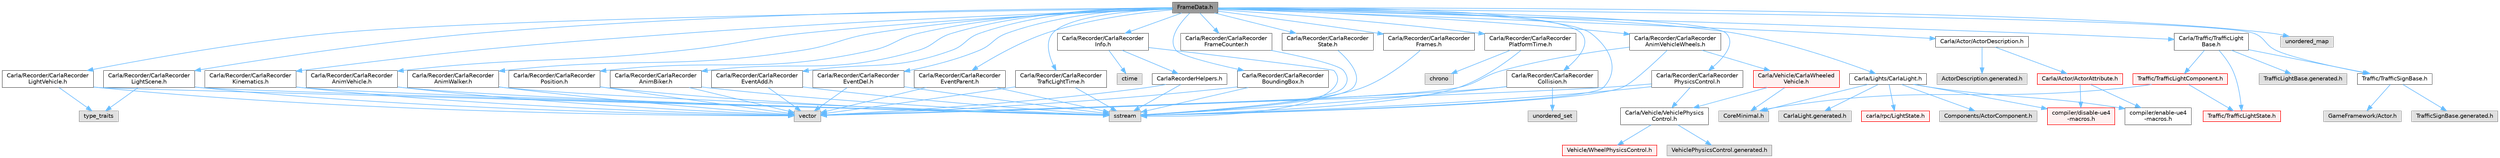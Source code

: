 digraph "FrameData.h"
{
 // INTERACTIVE_SVG=YES
 // LATEX_PDF_SIZE
  bgcolor="transparent";
  edge [fontname=Helvetica,fontsize=10,labelfontname=Helvetica,labelfontsize=10];
  node [fontname=Helvetica,fontsize=10,shape=box,height=0.2,width=0.4];
  Node1 [id="Node000001",label="FrameData.h",height=0.2,width=0.4,color="gray40", fillcolor="grey60", style="filled", fontcolor="black",tooltip=" "];
  Node1 -> Node2 [id="edge1_Node000001_Node000002",color="steelblue1",style="solid",tooltip=" "];
  Node2 [id="Node000002",label="Carla/Recorder/CarlaRecorder\lTraficLightTime.h",height=0.2,width=0.4,color="grey40", fillcolor="white", style="filled",URL="$d0/de7/CarlaRecorderTraficLightTime_8h.html",tooltip=" "];
  Node2 -> Node3 [id="edge2_Node000002_Node000003",color="steelblue1",style="solid",tooltip=" "];
  Node3 [id="Node000003",label="sstream",height=0.2,width=0.4,color="grey60", fillcolor="#E0E0E0", style="filled",tooltip=" "];
  Node2 -> Node4 [id="edge3_Node000002_Node000004",color="steelblue1",style="solid",tooltip=" "];
  Node4 [id="Node000004",label="vector",height=0.2,width=0.4,color="grey60", fillcolor="#E0E0E0", style="filled",tooltip=" "];
  Node1 -> Node5 [id="edge4_Node000001_Node000005",color="steelblue1",style="solid",tooltip=" "];
  Node5 [id="Node000005",label="Carla/Recorder/CarlaRecorder\lPhysicsControl.h",height=0.2,width=0.4,color="grey40", fillcolor="white", style="filled",URL="$d3/d34/CarlaRecorderPhysicsControl_8h.html",tooltip=" "];
  Node5 -> Node3 [id="edge5_Node000005_Node000003",color="steelblue1",style="solid",tooltip=" "];
  Node5 -> Node4 [id="edge6_Node000005_Node000004",color="steelblue1",style="solid",tooltip=" "];
  Node5 -> Node6 [id="edge7_Node000005_Node000006",color="steelblue1",style="solid",tooltip=" "];
  Node6 [id="Node000006",label="Carla/Vehicle/VehiclePhysics\lControl.h",height=0.2,width=0.4,color="grey40", fillcolor="white", style="filled",URL="$d3/d90/Unreal_2CarlaUE4_2Plugins_2Carla_2Source_2Carla_2Vehicle_2VehiclePhysicsControl_8h.html",tooltip=" "];
  Node6 -> Node7 [id="edge8_Node000006_Node000007",color="steelblue1",style="solid",tooltip=" "];
  Node7 [id="Node000007",label="Vehicle/WheelPhysicsControl.h",height=0.2,width=0.4,color="red", fillcolor="#FFF0F0", style="filled",URL="$dd/d7d/Unreal_2CarlaUE4_2Plugins_2Carla_2Source_2Carla_2Vehicle_2WheelPhysicsControl_8h.html",tooltip=" "];
  Node6 -> Node9 [id="edge9_Node000006_Node000009",color="steelblue1",style="solid",tooltip=" "];
  Node9 [id="Node000009",label="VehiclePhysicsControl.generated.h",height=0.2,width=0.4,color="grey60", fillcolor="#E0E0E0", style="filled",tooltip=" "];
  Node1 -> Node10 [id="edge10_Node000001_Node000010",color="steelblue1",style="solid",tooltip=" "];
  Node10 [id="Node000010",label="Carla/Recorder/CarlaRecorder\lPlatformTime.h",height=0.2,width=0.4,color="grey40", fillcolor="white", style="filled",URL="$d0/de8/CarlaRecorderPlatformTime_8h.html",tooltip=" "];
  Node10 -> Node3 [id="edge11_Node000010_Node000003",color="steelblue1",style="solid",tooltip=" "];
  Node10 -> Node11 [id="edge12_Node000010_Node000011",color="steelblue1",style="solid",tooltip=" "];
  Node11 [id="Node000011",label="chrono",height=0.2,width=0.4,color="grey60", fillcolor="#E0E0E0", style="filled",tooltip=" "];
  Node1 -> Node12 [id="edge13_Node000001_Node000012",color="steelblue1",style="solid",tooltip=" "];
  Node12 [id="Node000012",label="Carla/Recorder/CarlaRecorder\lBoundingBox.h",height=0.2,width=0.4,color="grey40", fillcolor="white", style="filled",URL="$d1/deb/CarlaRecorderBoundingBox_8h.html",tooltip=" "];
  Node12 -> Node3 [id="edge14_Node000012_Node000003",color="steelblue1",style="solid",tooltip=" "];
  Node12 -> Node4 [id="edge15_Node000012_Node000004",color="steelblue1",style="solid",tooltip=" "];
  Node1 -> Node13 [id="edge16_Node000001_Node000013",color="steelblue1",style="solid",tooltip=" "];
  Node13 [id="Node000013",label="Carla/Recorder/CarlaRecorder\lKinematics.h",height=0.2,width=0.4,color="grey40", fillcolor="white", style="filled",URL="$d1/de3/CarlaRecorderKinematics_8h.html",tooltip=" "];
  Node13 -> Node3 [id="edge17_Node000013_Node000003",color="steelblue1",style="solid",tooltip=" "];
  Node13 -> Node4 [id="edge18_Node000013_Node000004",color="steelblue1",style="solid",tooltip=" "];
  Node1 -> Node14 [id="edge19_Node000001_Node000014",color="steelblue1",style="solid",tooltip=" "];
  Node14 [id="Node000014",label="Carla/Recorder/CarlaRecorder\lLightScene.h",height=0.2,width=0.4,color="grey40", fillcolor="white", style="filled",URL="$d9/dc8/CarlaRecorderLightScene_8h.html",tooltip=" "];
  Node14 -> Node3 [id="edge20_Node000014_Node000003",color="steelblue1",style="solid",tooltip=" "];
  Node14 -> Node4 [id="edge21_Node000014_Node000004",color="steelblue1",style="solid",tooltip=" "];
  Node14 -> Node15 [id="edge22_Node000014_Node000015",color="steelblue1",style="solid",tooltip=" "];
  Node15 [id="Node000015",label="type_traits",height=0.2,width=0.4,color="grey60", fillcolor="#E0E0E0", style="filled",tooltip=" "];
  Node1 -> Node16 [id="edge23_Node000001_Node000016",color="steelblue1",style="solid",tooltip=" "];
  Node16 [id="Node000016",label="Carla/Recorder/CarlaRecorder\lLightVehicle.h",height=0.2,width=0.4,color="grey40", fillcolor="white", style="filled",URL="$de/da8/CarlaRecorderLightVehicle_8h.html",tooltip=" "];
  Node16 -> Node3 [id="edge24_Node000016_Node000003",color="steelblue1",style="solid",tooltip=" "];
  Node16 -> Node4 [id="edge25_Node000016_Node000004",color="steelblue1",style="solid",tooltip=" "];
  Node16 -> Node15 [id="edge26_Node000016_Node000015",color="steelblue1",style="solid",tooltip=" "];
  Node1 -> Node17 [id="edge27_Node000001_Node000017",color="steelblue1",style="solid",tooltip=" "];
  Node17 [id="Node000017",label="Carla/Recorder/CarlaRecorder\lAnimVehicle.h",height=0.2,width=0.4,color="grey40", fillcolor="white", style="filled",URL="$d6/d44/CarlaRecorderAnimVehicle_8h.html",tooltip=" "];
  Node17 -> Node3 [id="edge28_Node000017_Node000003",color="steelblue1",style="solid",tooltip=" "];
  Node17 -> Node4 [id="edge29_Node000017_Node000004",color="steelblue1",style="solid",tooltip=" "];
  Node1 -> Node18 [id="edge30_Node000001_Node000018",color="steelblue1",style="solid",tooltip=" "];
  Node18 [id="Node000018",label="Carla/Recorder/CarlaRecorder\lAnimVehicleWheels.h",height=0.2,width=0.4,color="grey40", fillcolor="white", style="filled",URL="$d0/d5c/CarlaRecorderAnimVehicleWheels_8h.html",tooltip=" "];
  Node18 -> Node3 [id="edge31_Node000018_Node000003",color="steelblue1",style="solid",tooltip=" "];
  Node18 -> Node4 [id="edge32_Node000018_Node000004",color="steelblue1",style="solid",tooltip=" "];
  Node18 -> Node19 [id="edge33_Node000018_Node000019",color="steelblue1",style="solid",tooltip=" "];
  Node19 [id="Node000019",label="Carla/Vehicle/CarlaWheeled\lVehicle.h",height=0.2,width=0.4,color="red", fillcolor="#FFF0F0", style="filled",URL="$d3/d00/CarlaWheeledVehicle_8h.html",tooltip=" "];
  Node19 -> Node6 [id="edge34_Node000019_Node000006",color="steelblue1",style="solid",tooltip=" "];
  Node19 -> Node39 [id="edge35_Node000019_Node000039",color="steelblue1",style="solid",tooltip=" "];
  Node39 [id="Node000039",label="CoreMinimal.h",height=0.2,width=0.4,color="grey60", fillcolor="#E0E0E0", style="filled",tooltip=" "];
  Node1 -> Node56 [id="edge36_Node000001_Node000056",color="steelblue1",style="solid",tooltip=" "];
  Node56 [id="Node000056",label="Carla/Recorder/CarlaRecorder\lAnimWalker.h",height=0.2,width=0.4,color="grey40", fillcolor="white", style="filled",URL="$d3/d60/CarlaRecorderAnimWalker_8h.html",tooltip=" "];
  Node56 -> Node3 [id="edge37_Node000056_Node000003",color="steelblue1",style="solid",tooltip=" "];
  Node56 -> Node4 [id="edge38_Node000056_Node000004",color="steelblue1",style="solid",tooltip=" "];
  Node1 -> Node57 [id="edge39_Node000001_Node000057",color="steelblue1",style="solid",tooltip=" "];
  Node57 [id="Node000057",label="Carla/Recorder/CarlaRecorder\lAnimBiker.h",height=0.2,width=0.4,color="grey40", fillcolor="white", style="filled",URL="$d6/dda/CarlaRecorderAnimBiker_8h.html",tooltip=" "];
  Node57 -> Node3 [id="edge40_Node000057_Node000003",color="steelblue1",style="solid",tooltip=" "];
  Node57 -> Node4 [id="edge41_Node000057_Node000004",color="steelblue1",style="solid",tooltip=" "];
  Node1 -> Node58 [id="edge42_Node000001_Node000058",color="steelblue1",style="solid",tooltip=" "];
  Node58 [id="Node000058",label="Carla/Recorder/CarlaRecorder\lCollision.h",height=0.2,width=0.4,color="grey40", fillcolor="white", style="filled",URL="$df/d06/CarlaRecorderCollision_8h.html",tooltip=" "];
  Node58 -> Node3 [id="edge43_Node000058_Node000003",color="steelblue1",style="solid",tooltip=" "];
  Node58 -> Node4 [id="edge44_Node000058_Node000004",color="steelblue1",style="solid",tooltip=" "];
  Node58 -> Node59 [id="edge45_Node000058_Node000059",color="steelblue1",style="solid",tooltip=" "];
  Node59 [id="Node000059",label="unordered_set",height=0.2,width=0.4,color="grey60", fillcolor="#E0E0E0", style="filled",tooltip=" "];
  Node1 -> Node60 [id="edge46_Node000001_Node000060",color="steelblue1",style="solid",tooltip=" "];
  Node60 [id="Node000060",label="Carla/Recorder/CarlaRecorder\lEventAdd.h",height=0.2,width=0.4,color="grey40", fillcolor="white", style="filled",URL="$d0/d0e/CarlaRecorderEventAdd_8h.html",tooltip=" "];
  Node60 -> Node3 [id="edge47_Node000060_Node000003",color="steelblue1",style="solid",tooltip=" "];
  Node60 -> Node4 [id="edge48_Node000060_Node000004",color="steelblue1",style="solid",tooltip=" "];
  Node1 -> Node61 [id="edge49_Node000001_Node000061",color="steelblue1",style="solid",tooltip=" "];
  Node61 [id="Node000061",label="Carla/Recorder/CarlaRecorder\lEventDel.h",height=0.2,width=0.4,color="grey40", fillcolor="white", style="filled",URL="$d7/d4c/CarlaRecorderEventDel_8h.html",tooltip=" "];
  Node61 -> Node3 [id="edge50_Node000061_Node000003",color="steelblue1",style="solid",tooltip=" "];
  Node61 -> Node4 [id="edge51_Node000061_Node000004",color="steelblue1",style="solid",tooltip=" "];
  Node1 -> Node62 [id="edge52_Node000001_Node000062",color="steelblue1",style="solid",tooltip=" "];
  Node62 [id="Node000062",label="Carla/Recorder/CarlaRecorder\lEventParent.h",height=0.2,width=0.4,color="grey40", fillcolor="white", style="filled",URL="$d0/dc2/CarlaRecorderEventParent_8h.html",tooltip=" "];
  Node62 -> Node3 [id="edge53_Node000062_Node000003",color="steelblue1",style="solid",tooltip=" "];
  Node62 -> Node4 [id="edge54_Node000062_Node000004",color="steelblue1",style="solid",tooltip=" "];
  Node1 -> Node63 [id="edge55_Node000001_Node000063",color="steelblue1",style="solid",tooltip=" "];
  Node63 [id="Node000063",label="Carla/Recorder/CarlaRecorder\lFrames.h",height=0.2,width=0.4,color="grey40", fillcolor="white", style="filled",URL="$dc/dfc/CarlaRecorderFrames_8h.html",tooltip=" "];
  Node63 -> Node3 [id="edge56_Node000063_Node000003",color="steelblue1",style="solid",tooltip=" "];
  Node1 -> Node64 [id="edge57_Node000001_Node000064",color="steelblue1",style="solid",tooltip=" "];
  Node64 [id="Node000064",label="Carla/Recorder/CarlaRecorder\lInfo.h",height=0.2,width=0.4,color="grey40", fillcolor="white", style="filled",URL="$df/de9/CarlaRecorderInfo_8h.html",tooltip=" "];
  Node64 -> Node65 [id="edge58_Node000064_Node000065",color="steelblue1",style="solid",tooltip=" "];
  Node65 [id="Node000065",label="CarlaRecorderHelpers.h",height=0.2,width=0.4,color="grey40", fillcolor="white", style="filled",URL="$d6/dd1/CarlaRecorderHelpers_8h.html",tooltip=" "];
  Node65 -> Node3 [id="edge59_Node000065_Node000003",color="steelblue1",style="solid",tooltip=" "];
  Node65 -> Node4 [id="edge60_Node000065_Node000004",color="steelblue1",style="solid",tooltip=" "];
  Node64 -> Node3 [id="edge61_Node000064_Node000003",color="steelblue1",style="solid",tooltip=" "];
  Node64 -> Node66 [id="edge62_Node000064_Node000066",color="steelblue1",style="solid",tooltip=" "];
  Node66 [id="Node000066",label="ctime",height=0.2,width=0.4,color="grey60", fillcolor="#E0E0E0", style="filled",tooltip=" "];
  Node1 -> Node67 [id="edge63_Node000001_Node000067",color="steelblue1",style="solid",tooltip=" "];
  Node67 [id="Node000067",label="Carla/Recorder/CarlaRecorder\lPosition.h",height=0.2,width=0.4,color="grey40", fillcolor="white", style="filled",URL="$dc/d20/CarlaRecorderPosition_8h.html",tooltip=" "];
  Node67 -> Node3 [id="edge64_Node000067_Node000003",color="steelblue1",style="solid",tooltip=" "];
  Node67 -> Node4 [id="edge65_Node000067_Node000004",color="steelblue1",style="solid",tooltip=" "];
  Node1 -> Node68 [id="edge66_Node000001_Node000068",color="steelblue1",style="solid",tooltip=" "];
  Node68 [id="Node000068",label="Carla/Recorder/CarlaRecorder\lFrameCounter.h",height=0.2,width=0.4,color="grey40", fillcolor="white", style="filled",URL="$d7/df3/CarlaRecorderFrameCounter_8h.html",tooltip=" "];
  Node68 -> Node3 [id="edge67_Node000068_Node000003",color="steelblue1",style="solid",tooltip=" "];
  Node1 -> Node69 [id="edge68_Node000001_Node000069",color="steelblue1",style="solid",tooltip=" "];
  Node69 [id="Node000069",label="Carla/Recorder/CarlaRecorder\lState.h",height=0.2,width=0.4,color="grey40", fillcolor="white", style="filled",URL="$da/d32/CarlaRecorderState_8h.html",tooltip=" "];
  Node69 -> Node3 [id="edge69_Node000069_Node000003",color="steelblue1",style="solid",tooltip=" "];
  Node1 -> Node70 [id="edge70_Node000001_Node000070",color="steelblue1",style="solid",tooltip=" "];
  Node70 [id="Node000070",label="Carla/Actor/ActorDescription.h",height=0.2,width=0.4,color="grey40", fillcolor="white", style="filled",URL="$d4/de6/Unreal_2CarlaUE4_2Plugins_2Carla_2Source_2Carla_2Actor_2ActorDescription_8h.html",tooltip=" "];
  Node70 -> Node71 [id="edge71_Node000070_Node000071",color="steelblue1",style="solid",tooltip=" "];
  Node71 [id="Node000071",label="Carla/Actor/ActorAttribute.h",height=0.2,width=0.4,color="red", fillcolor="#FFF0F0", style="filled",URL="$d6/d1a/Unreal_2CarlaUE4_2Plugins_2Carla_2Source_2Carla_2Actor_2ActorAttribute_8h.html",tooltip=" "];
  Node71 -> Node72 [id="edge72_Node000071_Node000072",color="steelblue1",style="solid",tooltip=" "];
  Node72 [id="Node000072",label="compiler/disable-ue4\l-macros.h",height=0.2,width=0.4,color="red", fillcolor="#FFF0F0", style="filled",URL="$d2/d02/disable-ue4-macros_8h.html",tooltip=" "];
  Node71 -> Node78 [id="edge73_Node000071_Node000078",color="steelblue1",style="solid",tooltip=" "];
  Node78 [id="Node000078",label="compiler/enable-ue4\l-macros.h",height=0.2,width=0.4,color="grey40", fillcolor="white", style="filled",URL="$d9/da2/enable-ue4-macros_8h.html",tooltip=" "];
  Node70 -> Node80 [id="edge74_Node000070_Node000080",color="steelblue1",style="solid",tooltip=" "];
  Node80 [id="Node000080",label="ActorDescription.generated.h",height=0.2,width=0.4,color="grey60", fillcolor="#E0E0E0", style="filled",tooltip=" "];
  Node1 -> Node81 [id="edge75_Node000001_Node000081",color="steelblue1",style="solid",tooltip=" "];
  Node81 [id="Node000081",label="Carla/Lights/CarlaLight.h",height=0.2,width=0.4,color="grey40", fillcolor="white", style="filled",URL="$dc/d8e/CarlaLight_8h.html",tooltip=" "];
  Node81 -> Node72 [id="edge76_Node000081_Node000072",color="steelblue1",style="solid",tooltip=" "];
  Node81 -> Node82 [id="edge77_Node000081_Node000082",color="steelblue1",style="solid",tooltip=" "];
  Node82 [id="Node000082",label="carla/rpc/LightState.h",height=0.2,width=0.4,color="red", fillcolor="#FFF0F0", style="filled",URL="$d4/daf/rpc_2LightState_8h.html",tooltip=" "];
  Node81 -> Node78 [id="edge78_Node000081_Node000078",color="steelblue1",style="solid",tooltip=" "];
  Node81 -> Node39 [id="edge79_Node000081_Node000039",color="steelblue1",style="solid",tooltip=" "];
  Node81 -> Node37 [id="edge80_Node000081_Node000037",color="steelblue1",style="solid",tooltip=" "];
  Node37 [id="Node000037",label="Components/ActorComponent.h",height=0.2,width=0.4,color="grey60", fillcolor="#E0E0E0", style="filled",tooltip=" "];
  Node81 -> Node106 [id="edge81_Node000081_Node000106",color="steelblue1",style="solid",tooltip=" "];
  Node106 [id="Node000106",label="CarlaLight.generated.h",height=0.2,width=0.4,color="grey60", fillcolor="#E0E0E0", style="filled",tooltip=" "];
  Node1 -> Node107 [id="edge82_Node000001_Node000107",color="steelblue1",style="solid",tooltip=" "];
  Node107 [id="Node000107",label="Carla/Traffic/TrafficLight\lBase.h",height=0.2,width=0.4,color="grey40", fillcolor="white", style="filled",URL="$d9/d29/TrafficLightBase_8h.html",tooltip=" "];
  Node107 -> Node108 [id="edge83_Node000107_Node000108",color="steelblue1",style="solid",tooltip=" "];
  Node108 [id="Node000108",label="Traffic/TrafficSignBase.h",height=0.2,width=0.4,color="grey40", fillcolor="white", style="filled",URL="$d5/dc5/TrafficSignBase_8h.html",tooltip=" "];
  Node108 -> Node109 [id="edge84_Node000108_Node000109",color="steelblue1",style="solid",tooltip=" "];
  Node109 [id="Node000109",label="GameFramework/Actor.h",height=0.2,width=0.4,color="grey60", fillcolor="#E0E0E0", style="filled",tooltip=" "];
  Node108 -> Node110 [id="edge85_Node000108_Node000110",color="steelblue1",style="solid",tooltip=" "];
  Node110 [id="Node000110",label="TrafficSignBase.generated.h",height=0.2,width=0.4,color="grey60", fillcolor="#E0E0E0", style="filled",tooltip=" "];
  Node107 -> Node111 [id="edge86_Node000107_Node000111",color="steelblue1",style="solid",tooltip=" "];
  Node111 [id="Node000111",label="Traffic/TrafficLightState.h",height=0.2,width=0.4,color="red", fillcolor="#FFF0F0", style="filled",URL="$df/d9b/Unreal_2CarlaUE4_2Plugins_2Carla_2Source_2Carla_2Traffic_2TrafficLightState_8h.html",tooltip=" "];
  Node107 -> Node113 [id="edge87_Node000107_Node000113",color="steelblue1",style="solid",tooltip=" "];
  Node113 [id="Node000113",label="Traffic/TrafficLightComponent.h",height=0.2,width=0.4,color="red", fillcolor="#FFF0F0", style="filled",URL="$d8/dde/TrafficLightComponent_8h.html",tooltip=" "];
  Node113 -> Node39 [id="edge88_Node000113_Node000039",color="steelblue1",style="solid",tooltip=" "];
  Node113 -> Node111 [id="edge89_Node000113_Node000111",color="steelblue1",style="solid",tooltip=" "];
  Node107 -> Node184 [id="edge90_Node000107_Node000184",color="steelblue1",style="solid",tooltip=" "];
  Node184 [id="Node000184",label="TrafficLightBase.generated.h",height=0.2,width=0.4,color="grey60", fillcolor="#E0E0E0", style="filled",tooltip=" "];
  Node1 -> Node108 [id="edge91_Node000001_Node000108",color="steelblue1",style="solid",tooltip=" "];
  Node1 -> Node3 [id="edge92_Node000001_Node000003",color="steelblue1",style="solid",tooltip=" "];
  Node1 -> Node154 [id="edge93_Node000001_Node000154",color="steelblue1",style="solid",tooltip=" "];
  Node154 [id="Node000154",label="unordered_map",height=0.2,width=0.4,color="grey60", fillcolor="#E0E0E0", style="filled",tooltip=" "];
}
